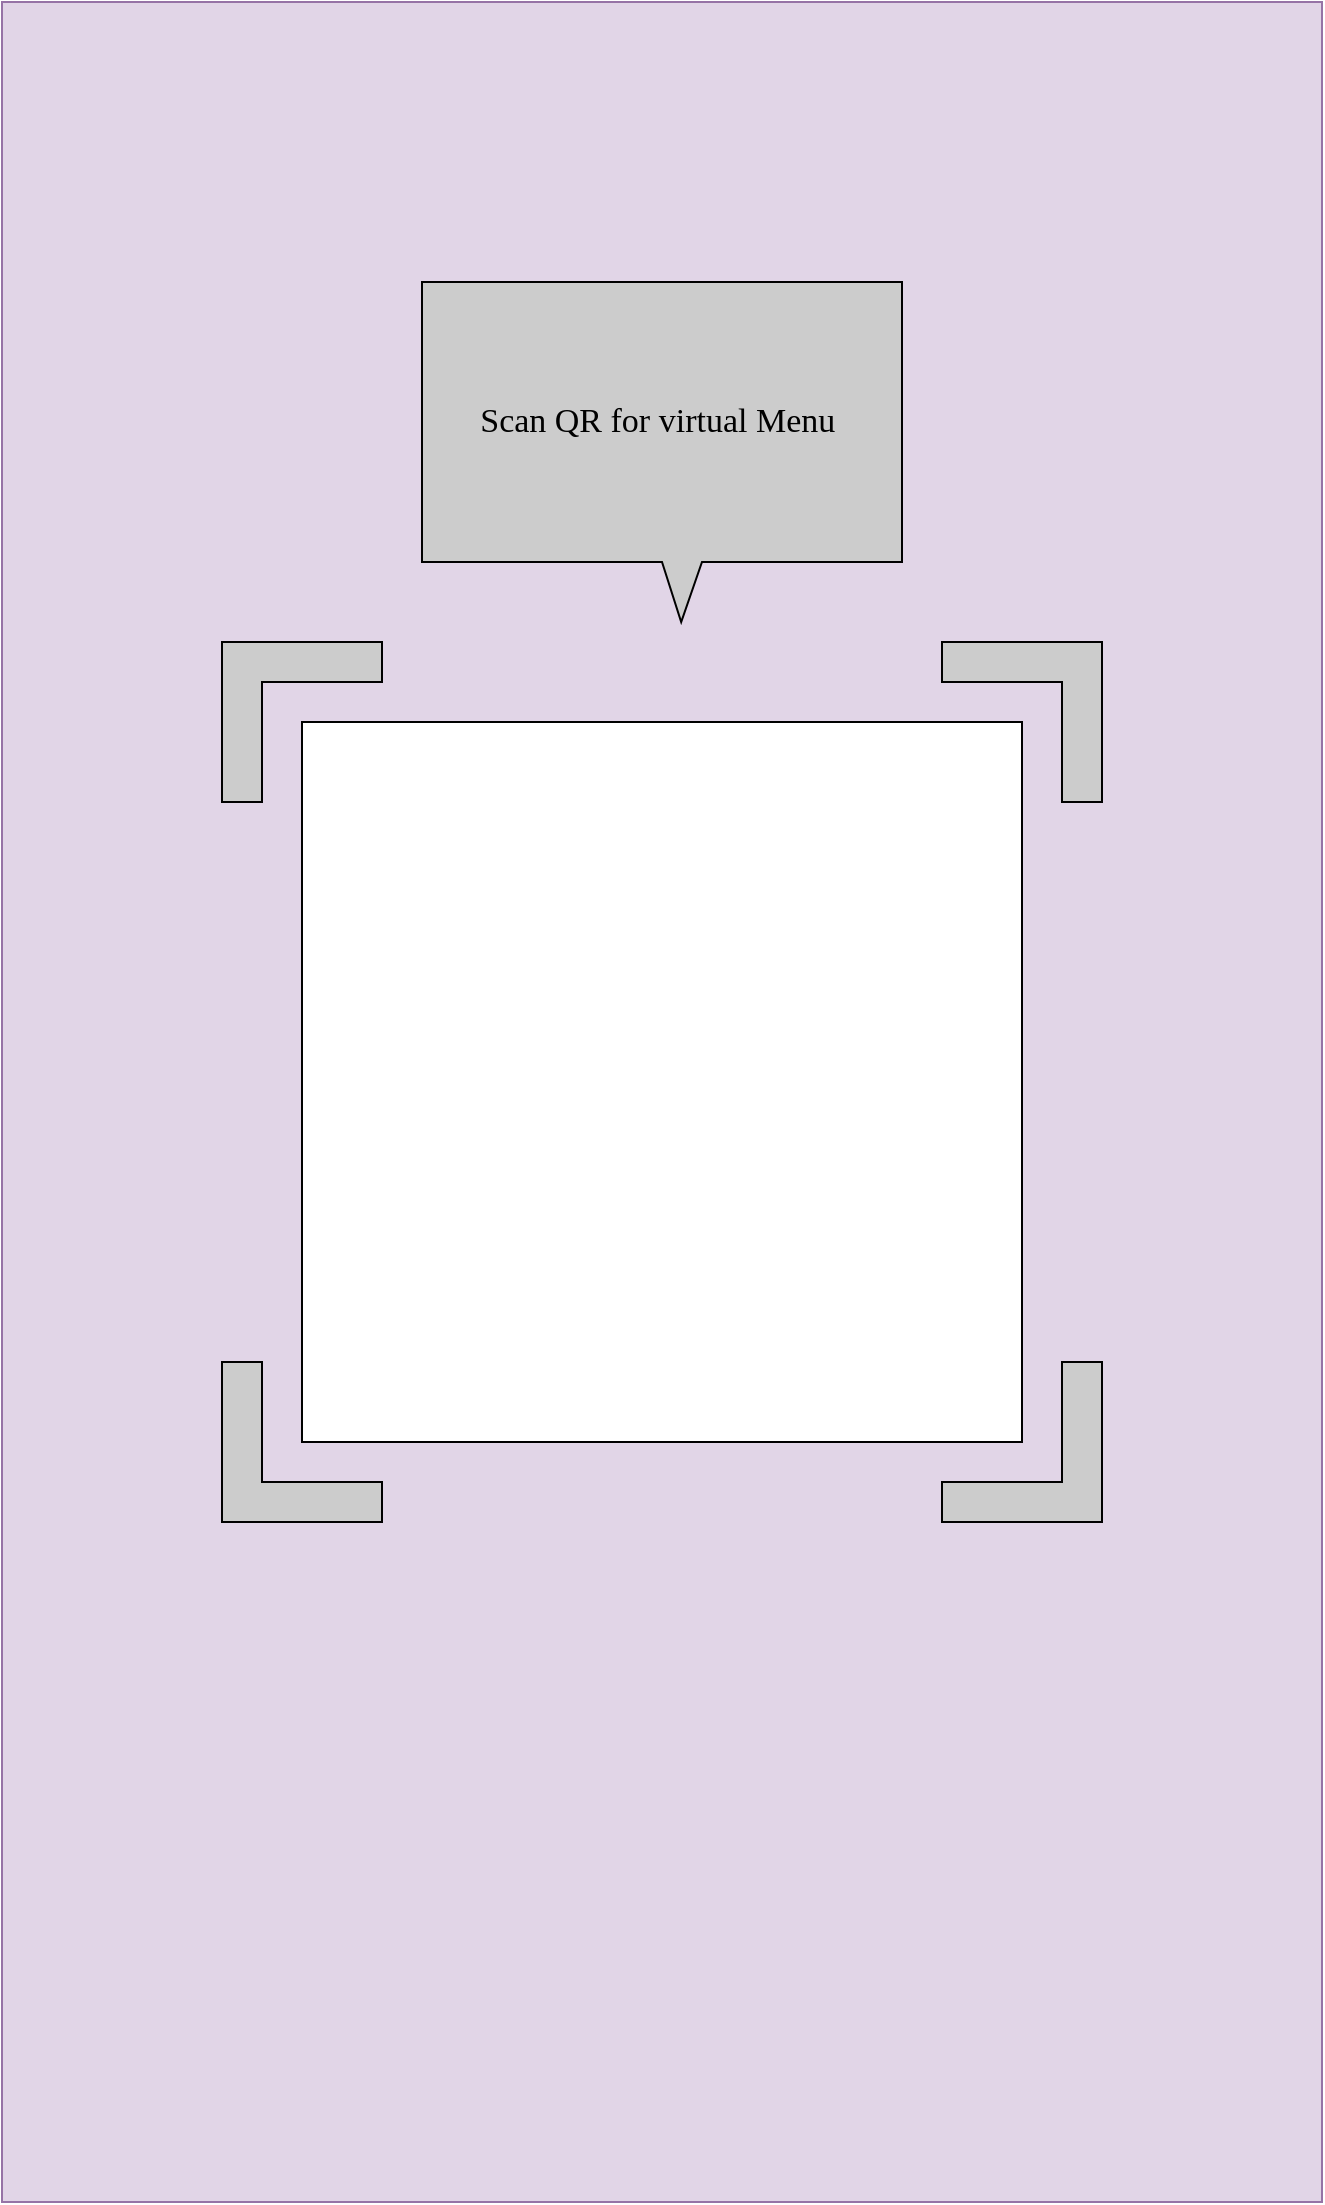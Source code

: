 <mxfile version="14.4.3" type="device" pages="6"><diagram id="wSq1UComMRw6BX7LaHpU" name="QrMenuScan"><mxGraphModel dx="2480" dy="1457" grid="1" gridSize="10" guides="1" tooltips="1" connect="1" arrows="1" fold="1" page="1" pageScale="1" pageWidth="827" pageHeight="1169" math="0" shadow="0"><root><mxCell id="0"/><mxCell id="1" parent="0"/><mxCell id="QHSVK_1_687_yTklOBQm-2" value="" style="rounded=0;whiteSpace=wrap;html=1;fillColor=#e1d5e7;strokeColor=#9673a6;" parent="1" vertex="1"><mxGeometry x="100" y="60" width="660" height="1100" as="geometry"/></mxCell><mxCell id="QHSVK_1_687_yTklOBQm-3" value="" style="whiteSpace=wrap;html=1;aspect=fixed;" parent="1" vertex="1"><mxGeometry x="250" y="420" width="360" height="360" as="geometry"/></mxCell><mxCell id="QHSVK_1_687_yTklOBQm-10" value="&lt;font style=&quot;font-size: 17px&quot;&gt;Scan QR for virtual Menu&amp;nbsp;&lt;/font&gt;" style="shape=callout;whiteSpace=wrap;html=1;perimeter=calloutPerimeter;fillColor=#CCCCCC;fontFamily=Comic Sans MS;position2=0.54;" parent="1" vertex="1"><mxGeometry x="310" y="200" width="240" height="170" as="geometry"/></mxCell><mxCell id="QHSVK_1_687_yTklOBQm-16" value="" style="shape=corner;whiteSpace=wrap;html=1;fillColor=#CCCCCC;fontFamily=Comic Sans MS;" parent="1" vertex="1"><mxGeometry x="210" y="380" width="80" height="80" as="geometry"/></mxCell><mxCell id="QHSVK_1_687_yTklOBQm-17" value="" style="shape=corner;whiteSpace=wrap;html=1;fillColor=#CCCCCC;fontFamily=Comic Sans MS;rotation=-90;" parent="1" vertex="1"><mxGeometry x="210" y="740" width="80" height="80" as="geometry"/></mxCell><mxCell id="QHSVK_1_687_yTklOBQm-18" value="" style="shape=corner;whiteSpace=wrap;html=1;fillColor=#CCCCCC;fontFamily=Comic Sans MS;rotation=-180;dx=20;dy=20;" parent="1" vertex="1"><mxGeometry x="570" y="740" width="80" height="80" as="geometry"/></mxCell><mxCell id="QHSVK_1_687_yTklOBQm-19" value="" style="shape=corner;whiteSpace=wrap;html=1;fillColor=#CCCCCC;fontFamily=Comic Sans MS;rotation=90;" parent="1" vertex="1"><mxGeometry x="570" y="380" width="80" height="80" as="geometry"/></mxCell></root></mxGraphModel></diagram><diagram id="ooCztYohR9vJzhYYMM5f" name="GreetingLobby"><mxGraphModel dx="1447" dy="850" grid="1" gridSize="10" guides="1" tooltips="1" connect="1" arrows="1" fold="1" page="1" pageScale="1" pageWidth="850" pageHeight="1100" math="0" shadow="0"><root><mxCell id="7KiRJgZJ63gIIKs7mcg7-0"/><mxCell id="7KiRJgZJ63gIIKs7mcg7-1" parent="7KiRJgZJ63gIIKs7mcg7-0"/><mxCell id="7KiRJgZJ63gIIKs7mcg7-2" value="&lt;h3&gt;&lt;br&gt;&lt;/h3&gt;" style="rounded=0;whiteSpace=wrap;html=1;fillColor=#e1d5e7;strokeColor=#9673a6;" vertex="1" parent="7KiRJgZJ63gIIKs7mcg7-1"><mxGeometry x="95" y="190" width="660" height="1100" as="geometry"/></mxCell><mxCell id="7KiRJgZJ63gIIKs7mcg7-3" value="Greetings," style="text;html=1;strokeColor=none;fillColor=none;align=center;verticalAlign=middle;whiteSpace=wrap;rounded=0;fontSize=60;" vertex="1" parent="7KiRJgZJ63gIIKs7mcg7-1"><mxGeometry x="95" y="280" width="340" height="110" as="geometry"/></mxCell><mxCell id="7KiRJgZJ63gIIKs7mcg7-4" value="" style="shape=step;perimeter=stepPerimeter;whiteSpace=wrap;html=1;fixedSize=1;fontSize=60;size=20;" vertex="1" parent="7KiRJgZJ63gIIKs7mcg7-1"><mxGeometry x="660" y="1170" width="40" height="80" as="geometry"/></mxCell><mxCell id="7KiRJgZJ63gIIKs7mcg7-5" value="" style="shape=step;perimeter=stepPerimeter;whiteSpace=wrap;html=1;fixedSize=1;fontSize=60;size=20;" vertex="1" parent="7KiRJgZJ63gIIKs7mcg7-1"><mxGeometry x="620" y="1170" width="40" height="80" as="geometry"/></mxCell><mxCell id="7KiRJgZJ63gIIKs7mcg7-6" value="" style="shape=step;perimeter=stepPerimeter;whiteSpace=wrap;html=1;fixedSize=1;fontSize=60;size=20;" vertex="1" parent="7KiRJgZJ63gIIKs7mcg7-1"><mxGeometry x="580" y="1170" width="40" height="80" as="geometry"/></mxCell><mxCell id="7KiRJgZJ63gIIKs7mcg7-7" value="&lt;font face=&quot;Garamond&quot; style=&quot;font-size: 56px&quot;&gt;Swipe to start order&lt;/font&gt;" style="text;html=1;align=center;verticalAlign=middle;whiteSpace=wrap;rounded=0;fontSize=40;shadow=0;" vertex="1" parent="7KiRJgZJ63gIIKs7mcg7-1"><mxGeometry x="110" y="1160" width="470" height="95" as="geometry"/></mxCell><mxCell id="7KiRJgZJ63gIIKs7mcg7-8" value="what can I get you ?" style="text;html=1;strokeColor=none;fillColor=none;align=center;verticalAlign=middle;whiteSpace=wrap;rounded=0;shadow=0;fontSize=40;" vertex="1" parent="7KiRJgZJ63gIIKs7mcg7-1"><mxGeometry x="120" y="360" width="380" height="110" as="geometry"/></mxCell><mxCell id="7KiRJgZJ63gIIKs7mcg7-9" value="" style="ellipse;whiteSpace=wrap;html=1;aspect=fixed;rounded=0;shadow=0;strokeColor=#000000;fillColor=none;fontSize=40;" vertex="1" parent="7KiRJgZJ63gIIKs7mcg7-1"><mxGeometry x="140" y="690" width="50" height="50" as="geometry"/></mxCell><mxCell id="7KiRJgZJ63gIIKs7mcg7-10" value="&lt;font face=&quot;Garamond&quot;&gt;i&lt;/font&gt;" style="text;html=1;strokeColor=none;fillColor=none;align=center;verticalAlign=middle;whiteSpace=wrap;rounded=0;shadow=0;fontSize=40;" vertex="1" parent="7KiRJgZJ63gIIKs7mcg7-1"><mxGeometry x="140" y="690" width="45" height="50" as="geometry"/></mxCell><mxCell id="7KiRJgZJ63gIIKs7mcg7-11" value="&lt;font style=&quot;font-size: 12px&quot;&gt;nfo&lt;/font&gt;" style="text;html=1;strokeColor=none;fillColor=none;align=center;verticalAlign=middle;whiteSpace=wrap;rounded=0;shadow=0;fontSize=40;" vertex="1" parent="7KiRJgZJ63gIIKs7mcg7-1"><mxGeometry x="150" y="700" width="50" height="30" as="geometry"/></mxCell><mxCell id="7KiRJgZJ63gIIKs7mcg7-13" value="&lt;h4&gt;&lt;font style=&quot;font-size: 20px&quot;&gt;Table no. 5&lt;/font&gt;&lt;/h4&gt;" style="text;html=1;strokeColor=none;fillColor=none;align=center;verticalAlign=middle;whiteSpace=wrap;rounded=0;shadow=0;fontSize=40;" vertex="1" parent="7KiRJgZJ63gIIKs7mcg7-1"><mxGeometry x="40" y="790" width="250" height="20" as="geometry"/></mxCell><mxCell id="7KiRJgZJ63gIIKs7mcg7-15" value="&lt;h4&gt;&lt;font style=&quot;font-size: 20px&quot;&gt;Restaurant X&lt;/font&gt;&lt;/h4&gt;&lt;div&gt;&lt;font style=&quot;font-size: 20px&quot;&gt;&lt;br&gt;&lt;/font&gt;&lt;/div&gt;" style="text;html=1;strokeColor=none;fillColor=none;align=center;verticalAlign=middle;whiteSpace=wrap;rounded=0;shadow=0;fontSize=40;" vertex="1" parent="7KiRJgZJ63gIIKs7mcg7-1"><mxGeometry x="50" y="780" width="250" height="20" as="geometry"/></mxCell><mxCell id="K40ZlNiLhjbLUlIorWVo-0" value="&lt;font style=&quot;font-size: 25px&quot; face=&quot;Courier New&quot;&gt;Thank you for using QrOrder&lt;/font&gt;" style="shape=callout;whiteSpace=wrap;html=1;perimeter=calloutPerimeter;rounded=0;shadow=0;strokeColor=#000000;fillColor=none;fontSize=40;" vertex="1" parent="7KiRJgZJ63gIIKs7mcg7-1"><mxGeometry x="510" y="690" width="210" height="150" as="geometry"/></mxCell><mxCell id="kz39tn9pcluJvfebdu1k-0" value="" style="shape=actor;whiteSpace=wrap;html=1;rounded=0;shadow=0;strokeColor=#6c8ebf;fillColor=#dae8fc;fontFamily=Garamond;fontSize=40;" vertex="1" parent="7KiRJgZJ63gIIKs7mcg7-1"><mxGeometry x="410" y="960" width="40" height="60" as="geometry"/></mxCell><mxCell id="kz39tn9pcluJvfebdu1k-1" value="" style="shape=actor;whiteSpace=wrap;html=1;rounded=0;shadow=0;strokeColor=#36393d;fillColor=#eeeeee;fontFamily=Garamond;fontSize=40;" vertex="1" parent="7KiRJgZJ63gIIKs7mcg7-1"><mxGeometry x="155" y="960" width="40" height="60" as="geometry"/></mxCell><mxCell id="kz39tn9pcluJvfebdu1k-3" value="" style="shape=actor;whiteSpace=wrap;html=1;rounded=0;shadow=0;strokeColor=#36393d;fillColor=#cdeb8b;fontFamily=Garamond;fontSize=40;" vertex="1" parent="7KiRJgZJ63gIIKs7mcg7-1"><mxGeometry x="220" y="960" width="40" height="60" as="geometry"/></mxCell><mxCell id="kz39tn9pcluJvfebdu1k-4" value="" style="shape=actor;whiteSpace=wrap;html=1;rounded=0;shadow=0;strokeColor=#36393d;fillColor=#ffcccc;fontFamily=Garamond;fontSize=40;" vertex="1" parent="7KiRJgZJ63gIIKs7mcg7-1"><mxGeometry x="290" y="960" width="40" height="60" as="geometry"/></mxCell><mxCell id="kz39tn9pcluJvfebdu1k-5" value="" style="shape=actor;whiteSpace=wrap;html=1;rounded=0;shadow=0;strokeColor=#b85450;fillColor=#f8cecc;fontFamily=Garamond;fontSize=40;" vertex="1" parent="7KiRJgZJ63gIIKs7mcg7-1"><mxGeometry x="350" y="960" width="40" height="60" as="geometry"/></mxCell><mxCell id="kz39tn9pcluJvfebdu1k-6" value="&lt;font style=&quot;font-size: 20px&quot;&gt;Dan&lt;/font&gt;" style="text;html=1;strokeColor=none;fillColor=none;align=center;verticalAlign=middle;whiteSpace=wrap;rounded=0;shadow=0;fontFamily=Garamond;fontSize=40;" vertex="1" parent="7KiRJgZJ63gIIKs7mcg7-1"><mxGeometry x="150" y="1020" width="50" height="30" as="geometry"/></mxCell><mxCell id="kz39tn9pcluJvfebdu1k-11" value="&lt;span style=&quot;font-size: 20px&quot;&gt;Mishu&lt;/span&gt;" style="text;html=1;strokeColor=none;fillColor=none;align=center;verticalAlign=middle;whiteSpace=wrap;rounded=0;shadow=0;fontFamily=Garamond;fontSize=40;" vertex="1" parent="7KiRJgZJ63gIIKs7mcg7-1"><mxGeometry x="215" y="1020" width="50" height="30" as="geometry"/></mxCell><mxCell id="kz39tn9pcluJvfebdu1k-12" value="&lt;font style=&quot;font-size: 20px&quot;&gt;Bibi&lt;/font&gt;" style="text;html=1;strokeColor=none;fillColor=none;align=center;verticalAlign=middle;whiteSpace=wrap;rounded=0;shadow=0;fontFamily=Garamond;fontSize=40;" vertex="1" parent="7KiRJgZJ63gIIKs7mcg7-1"><mxGeometry x="285" y="1020" width="50" height="30" as="geometry"/></mxCell><mxCell id="kz39tn9pcluJvfebdu1k-13" value="&lt;font style=&quot;font-size: 20px&quot;&gt;Petre&lt;/font&gt;" style="text;html=1;strokeColor=none;fillColor=none;align=center;verticalAlign=middle;whiteSpace=wrap;rounded=0;shadow=0;fontFamily=Garamond;fontSize=40;" vertex="1" parent="7KiRJgZJ63gIIKs7mcg7-1"><mxGeometry x="345" y="1020" width="50" height="30" as="geometry"/></mxCell><mxCell id="kz39tn9pcluJvfebdu1k-14" value="&lt;font style=&quot;font-size: 20px&quot;&gt;Paros&lt;/font&gt;" style="text;html=1;strokeColor=none;fillColor=none;align=center;verticalAlign=middle;whiteSpace=wrap;rounded=0;shadow=0;fontFamily=Garamond;fontSize=40;" vertex="1" parent="7KiRJgZJ63gIIKs7mcg7-1"><mxGeometry x="405" y="1020" width="50" height="30" as="geometry"/></mxCell></root></mxGraphModel></diagram><diagram id="bFqPaCl269PGeMLeUkkQ" name="MenuOrder"><mxGraphModel dx="2170" dy="1275" grid="1" gridSize="10" guides="1" tooltips="1" connect="1" arrows="1" fold="1" page="1" pageScale="1" pageWidth="850" pageHeight="1100" math="0" shadow="0"><root><mxCell id="aw4MuT7wOqZmNWVlwGeC-0"/><mxCell id="aw4MuT7wOqZmNWVlwGeC-1" parent="aw4MuT7wOqZmNWVlwGeC-0"/><mxCell id="PxAaDA9XvfJpOwQB5528-0" value="" style="rounded=0;whiteSpace=wrap;html=1;fillColor=#e1d5e7;strokeColor=#9673a6;" vertex="1" parent="aw4MuT7wOqZmNWVlwGeC-1"><mxGeometry x="95" y="180" width="660" height="1100" as="geometry"/></mxCell><mxCell id="PxAaDA9XvfJpOwQB5528-1" value="" style="shape=step;perimeter=stepPerimeter;whiteSpace=wrap;html=1;fixedSize=1;fontSize=60;size=20;rotation=-180;" vertex="1" parent="aw4MuT7wOqZmNWVlwGeC-1"><mxGeometry x="190" y="1160" width="40" height="80" as="geometry"/></mxCell><mxCell id="PxAaDA9XvfJpOwQB5528-2" value="" style="shape=step;perimeter=stepPerimeter;whiteSpace=wrap;html=1;fixedSize=1;fontSize=60;size=20;rotation=-180;" vertex="1" parent="aw4MuT7wOqZmNWVlwGeC-1"><mxGeometry x="150" y="1160" width="40" height="80" as="geometry"/></mxCell><mxCell id="PxAaDA9XvfJpOwQB5528-3" value="" style="shape=step;perimeter=stepPerimeter;whiteSpace=wrap;html=1;fixedSize=1;fontSize=60;size=20;rotation=-180;" vertex="1" parent="aw4MuT7wOqZmNWVlwGeC-1"><mxGeometry x="110" y="1160" width="40" height="80" as="geometry"/></mxCell><mxCell id="t4qjNQja1_B5dedduO_V-0" value="" style="shape=step;perimeter=stepPerimeter;whiteSpace=wrap;html=1;fixedSize=1;fontSize=60;size=20;" vertex="1" parent="aw4MuT7wOqZmNWVlwGeC-1"><mxGeometry x="690" y="1160" width="40" height="80" as="geometry"/></mxCell><mxCell id="t4qjNQja1_B5dedduO_V-1" value="" style="shape=step;perimeter=stepPerimeter;whiteSpace=wrap;html=1;fixedSize=1;fontSize=60;size=20;" vertex="1" parent="aw4MuT7wOqZmNWVlwGeC-1"><mxGeometry x="650" y="1160" width="40" height="80" as="geometry"/></mxCell><mxCell id="t4qjNQja1_B5dedduO_V-2" value="" style="shape=step;perimeter=stepPerimeter;whiteSpace=wrap;html=1;fixedSize=1;fontSize=60;size=20;" vertex="1" parent="aw4MuT7wOqZmNWVlwGeC-1"><mxGeometry x="610" y="1160" width="40" height="80" as="geometry"/></mxCell><mxCell id="g9KJBS88m6MI2Gd-eZTG-0" value="Back" style="text;html=1;strokeColor=none;fillColor=none;align=center;verticalAlign=middle;whiteSpace=wrap;rounded=0;shadow=0;fontSize=40;fontFamily=Garamond;" vertex="1" parent="aw4MuT7wOqZmNWVlwGeC-1"><mxGeometry x="200" y="1160" width="150" height="80" as="geometry"/></mxCell><mxCell id="g9KJBS88m6MI2Gd-eZTG-1" value="Check" style="text;html=1;strokeColor=none;fillColor=none;align=center;verticalAlign=middle;whiteSpace=wrap;rounded=0;shadow=0;fontSize=40;fontFamily=Garamond;" vertex="1" parent="aw4MuT7wOqZmNWVlwGeC-1"><mxGeometry x="490" y="1160" width="150" height="80" as="geometry"/></mxCell><mxCell id="g9KJBS88m6MI2Gd-eZTG-2" value="" style="endArrow=none;html=1;fontFamily=Garamond;fontSize=40;exitX=-0.001;exitY=0.176;exitDx=0;exitDy=0;exitPerimeter=0;entryX=1.005;entryY=0.179;entryDx=0;entryDy=0;entryPerimeter=0;" edge="1" parent="aw4MuT7wOqZmNWVlwGeC-1" source="PxAaDA9XvfJpOwQB5528-0" target="PxAaDA9XvfJpOwQB5528-0"><mxGeometry width="50" height="50" relative="1" as="geometry"><mxPoint x="320" y="580" as="sourcePoint"/><mxPoint x="370" y="530" as="targetPoint"/></mxGeometry></mxCell><mxCell id="g9KJBS88m6MI2Gd-eZTG-3" value="" style="rounded=1;whiteSpace=wrap;html=1;shadow=0;fontFamily=Garamond;fontSize=40;fontStyle=1" vertex="1" parent="aw4MuT7wOqZmNWVlwGeC-1"><mxGeometry x="120" y="200" width="120" height="160" as="geometry"/></mxCell><mxCell id="g9KJBS88m6MI2Gd-eZTG-4" value="" style="rounded=1;whiteSpace=wrap;html=1;shadow=0;strokeColor=#000000;fillColor=none;fontFamily=Garamond;fontSize=40;" vertex="1" parent="aw4MuT7wOqZmNWVlwGeC-1"><mxGeometry x="270" y="200" width="120" height="160" as="geometry"/></mxCell><mxCell id="g9KJBS88m6MI2Gd-eZTG-5" value="" style="rounded=1;whiteSpace=wrap;html=1;shadow=0;strokeColor=#000000;fillColor=none;fontFamily=Garamond;fontSize=40;" vertex="1" parent="aw4MuT7wOqZmNWVlwGeC-1"><mxGeometry x="425" y="200" width="120" height="160" as="geometry"/></mxCell><mxCell id="g9KJBS88m6MI2Gd-eZTG-6" value="" style="rounded=1;whiteSpace=wrap;html=1;shadow=0;strokeColor=#000000;fillColor=none;fontFamily=Garamond;fontSize=40;" vertex="1" parent="aw4MuT7wOqZmNWVlwGeC-1"><mxGeometry x="580" y="200" width="120" height="160" as="geometry"/></mxCell><mxCell id="g9KJBS88m6MI2Gd-eZTG-7" value="Burger" style="text;html=1;strokeColor=none;fillColor=none;align=center;verticalAlign=middle;whiteSpace=wrap;rounded=0;shadow=0;fontFamily=Garamond;fontSize=40;" vertex="1" parent="aw4MuT7wOqZmNWVlwGeC-1"><mxGeometry x="285" y="310" width="90" height="40" as="geometry"/></mxCell><mxCell id="g9KJBS88m6MI2Gd-eZTG-8" value="Pizza" style="text;html=1;strokeColor=none;fillColor=none;align=center;verticalAlign=middle;whiteSpace=wrap;rounded=0;shadow=0;fontFamily=Garamond;fontSize=40;" vertex="1" parent="aw4MuT7wOqZmNWVlwGeC-1"><mxGeometry x="125" y="310" width="110" height="40" as="geometry"/></mxCell><mxCell id="g9KJBS88m6MI2Gd-eZTG-11" value="Salads" style="text;html=1;strokeColor=none;fillColor=none;align=center;verticalAlign=middle;whiteSpace=wrap;rounded=0;shadow=0;fontFamily=Garamond;fontSize=40;" vertex="1" parent="aw4MuT7wOqZmNWVlwGeC-1"><mxGeometry x="440" y="310" width="90" height="40" as="geometry"/></mxCell><mxCell id="g9KJBS88m6MI2Gd-eZTG-12" value="Desert" style="text;html=1;strokeColor=none;fillColor=none;align=center;verticalAlign=middle;whiteSpace=wrap;rounded=0;shadow=0;fontFamily=Garamond;fontSize=40;" vertex="1" parent="aw4MuT7wOqZmNWVlwGeC-1"><mxGeometry x="595" y="310" width="90" height="40" as="geometry"/></mxCell><mxCell id="g9KJBS88m6MI2Gd-eZTG-13" value="Pizza" style="text;html=1;strokeColor=none;fillColor=none;align=center;verticalAlign=middle;whiteSpace=wrap;rounded=0;shadow=0;fontFamily=Garamond;fontSize=40;" vertex="1" parent="aw4MuT7wOqZmNWVlwGeC-1"><mxGeometry x="95" y="380" width="130" height="60" as="geometry"/></mxCell><mxCell id="g9KJBS88m6MI2Gd-eZTG-14" value="Margherita" style="text;html=1;strokeColor=none;fillColor=none;align=center;verticalAlign=middle;whiteSpace=wrap;rounded=0;shadow=0;fontFamily=Garamond;fontSize=40;" vertex="1" parent="aw4MuT7wOqZmNWVlwGeC-1"><mxGeometry x="130" y="450" width="180" height="70" as="geometry"/></mxCell><mxCell id="g9KJBS88m6MI2Gd-eZTG-17" value="Prosciutto" style="text;html=1;strokeColor=none;fillColor=none;align=center;verticalAlign=middle;whiteSpace=wrap;rounded=0;shadow=0;fontFamily=Garamond;fontSize=40;" vertex="1" parent="aw4MuT7wOqZmNWVlwGeC-1"><mxGeometry x="120" y="620" width="180" height="70" as="geometry"/></mxCell><mxCell id="g9KJBS88m6MI2Gd-eZTG-18" value="Capriciossa" style="text;html=1;strokeColor=none;fillColor=none;align=center;verticalAlign=middle;whiteSpace=wrap;rounded=0;shadow=0;fontFamily=Garamond;fontSize=40;" vertex="1" parent="aw4MuT7wOqZmNWVlwGeC-1"><mxGeometry x="110" y="760" width="220" height="60" as="geometry"/></mxCell><mxCell id="g9KJBS88m6MI2Gd-eZTG-20" value="Quattro Formaggi" style="text;html=1;strokeColor=none;fillColor=none;align=center;verticalAlign=middle;whiteSpace=wrap;rounded=0;shadow=0;fontFamily=Garamond;fontSize=40;" vertex="1" parent="aw4MuT7wOqZmNWVlwGeC-1"><mxGeometry x="95" y="930" width="340" height="60" as="geometry"/></mxCell><mxCell id="g9KJBS88m6MI2Gd-eZTG-21" value="&lt;ul&gt;&lt;li&gt;&lt;span style=&quot;font-size: 30px&quot;&gt;cheese, tomatoes,&lt;/span&gt;&lt;/li&gt;&lt;/ul&gt;" style="text;html=1;strokeColor=none;fillColor=none;align=left;verticalAlign=middle;whiteSpace=wrap;rounded=0;shadow=0;fontFamily=Garamond;fontSize=40;" vertex="1" parent="aw4MuT7wOqZmNWVlwGeC-1"><mxGeometry x="120" y="510" width="510" height="40" as="geometry"/></mxCell><mxCell id="g9KJBS88m6MI2Gd-eZTG-22" value="&lt;ul&gt;&lt;li&gt;&lt;span style=&quot;font-size: 30px&quot;&gt;cheese, tomatoes, bacon,&amp;nbsp;&lt;/span&gt;&lt;/li&gt;&lt;/ul&gt;" style="text;html=1;strokeColor=none;fillColor=none;align=left;verticalAlign=middle;whiteSpace=wrap;rounded=0;shadow=0;fontFamily=Garamond;fontSize=40;" vertex="1" parent="aw4MuT7wOqZmNWVlwGeC-1"><mxGeometry x="125" y="680" width="510" height="40" as="geometry"/></mxCell><mxCell id="g9KJBS88m6MI2Gd-eZTG-23" value="&lt;ul&gt;&lt;li&gt;&lt;span style=&quot;font-size: 30px&quot;&gt;cheese, tomatoes, bacon, mushrooms&lt;/span&gt;&lt;/li&gt;&lt;/ul&gt;" style="text;html=1;strokeColor=none;fillColor=none;align=left;verticalAlign=middle;whiteSpace=wrap;rounded=0;shadow=0;fontFamily=Garamond;fontSize=40;" vertex="1" parent="aw4MuT7wOqZmNWVlwGeC-1"><mxGeometry x="120" y="820" width="510" height="40" as="geometry"/></mxCell><mxCell id="g9KJBS88m6MI2Gd-eZTG-25" value="&lt;ul&gt;&lt;li&gt;&lt;span style=&quot;font-size: 30px&quot;&gt;cheese, tomatoes, bacon, mushrooms&lt;/span&gt;&lt;/li&gt;&lt;/ul&gt;" style="text;html=1;strokeColor=none;fillColor=none;align=left;verticalAlign=middle;whiteSpace=wrap;rounded=0;shadow=0;fontFamily=Garamond;fontSize=40;" vertex="1" parent="aw4MuT7wOqZmNWVlwGeC-1"><mxGeometry x="110" y="1000" width="510" height="40" as="geometry"/></mxCell><mxCell id="g9KJBS88m6MI2Gd-eZTG-26" value="" style="rounded=1;whiteSpace=wrap;html=1;shadow=0;strokeColor=#000000;fillColor=none;fontFamily=Garamond;fontSize=40;" vertex="1" parent="aw4MuT7wOqZmNWVlwGeC-1"><mxGeometry x="110" y="440" width="600" height="140" as="geometry"/></mxCell><mxCell id="g9KJBS88m6MI2Gd-eZTG-27" value="" style="rounded=1;whiteSpace=wrap;html=1;shadow=0;strokeColor=#000000;fillColor=none;fontFamily=Garamond;fontSize=40;" vertex="1" parent="aw4MuT7wOqZmNWVlwGeC-1"><mxGeometry x="110" y="590" width="600" height="140" as="geometry"/></mxCell><mxCell id="g9KJBS88m6MI2Gd-eZTG-28" value="" style="rounded=1;whiteSpace=wrap;html=1;shadow=0;strokeColor=#000000;fillColor=none;fontFamily=Garamond;fontSize=40;" vertex="1" parent="aw4MuT7wOqZmNWVlwGeC-1"><mxGeometry x="110" y="920" width="600" height="140" as="geometry"/></mxCell><mxCell id="g9KJBS88m6MI2Gd-eZTG-30" value="" style="rounded=1;whiteSpace=wrap;html=1;shadow=0;strokeColor=#000000;fillColor=none;fontFamily=Garamond;fontSize=40;" vertex="1" parent="aw4MuT7wOqZmNWVlwGeC-1"><mxGeometry x="110" y="750" width="600" height="140" as="geometry"/></mxCell></root></mxGraphModel></diagram><diagram id="vmL994g3A5N6iC4Nx9PP" name="OrderSummary"><mxGraphModel dx="2480" dy="1457" grid="1" gridSize="10" guides="1" tooltips="1" connect="1" arrows="1" fold="1" page="1" pageScale="1" pageWidth="850" pageHeight="1100" math="0" shadow="0"><root><mxCell id="ee5Bv-wnjqbXuXDGMv1y-0"/><mxCell id="ee5Bv-wnjqbXuXDGMv1y-1" parent="ee5Bv-wnjqbXuXDGMv1y-0"/><mxCell id="5HTupaw24UW70OtlUUD2-0" value="" style="rounded=0;whiteSpace=wrap;html=1;fillColor=#e1d5e7;strokeColor=#9673a6;" vertex="1" parent="ee5Bv-wnjqbXuXDGMv1y-1"><mxGeometry x="95" y="180" width="660" height="1100" as="geometry"/></mxCell><mxCell id="ZT3FTRURmOtP-uT3qwO9-0" value="" style="shape=step;perimeter=stepPerimeter;whiteSpace=wrap;html=1;fixedSize=1;fontSize=60;size=20;rotation=-180;" vertex="1" parent="ee5Bv-wnjqbXuXDGMv1y-1"><mxGeometry x="150" y="1160" width="40" height="80" as="geometry"/></mxCell><mxCell id="ZT3FTRURmOtP-uT3qwO9-1" value="" style="shape=step;perimeter=stepPerimeter;whiteSpace=wrap;html=1;fixedSize=1;fontSize=60;size=20;rotation=-180;" vertex="1" parent="ee5Bv-wnjqbXuXDGMv1y-1"><mxGeometry x="110" y="1160" width="40" height="80" as="geometry"/></mxCell><mxCell id="ZT3FTRURmOtP-uT3qwO9-2" value="Menu" style="text;html=1;strokeColor=none;fillColor=none;align=center;verticalAlign=middle;whiteSpace=wrap;rounded=0;shadow=0;fontSize=40;fontFamily=Garamond;" vertex="1" parent="ee5Bv-wnjqbXuXDGMv1y-1"><mxGeometry x="210" y="1160" width="130" height="80" as="geometry"/></mxCell><mxCell id="5BSmQcUaZQo_yM3wATRF-0" value="" style="shape=step;perimeter=stepPerimeter;whiteSpace=wrap;html=1;fixedSize=1;fontSize=60;size=20;rotation=-180;" vertex="1" parent="ee5Bv-wnjqbXuXDGMv1y-1"><mxGeometry x="190" y="1160" width="40" height="80" as="geometry"/></mxCell><mxCell id="MpD9gYbifzwD0WI7sGL1-0" value="" style="shape=note;whiteSpace=wrap;html=1;backgroundOutline=1;darkOpacity=0.05;rounded=0;shadow=0;fontFamily=Garamond;fontSize=40;" vertex="1" parent="ee5Bv-wnjqbXuXDGMv1y-1"><mxGeometry x="650" y="1150" width="80" height="90" as="geometry"/></mxCell><mxCell id="MpD9gYbifzwD0WI7sGL1-1" value="Place Order" style="text;html=1;strokeColor=none;fillColor=none;align=center;verticalAlign=middle;whiteSpace=wrap;rounded=0;shadow=0;fontSize=40;fontFamily=Garamond;" vertex="1" parent="ee5Bv-wnjqbXuXDGMv1y-1"><mxGeometry x="510" y="1160" width="130" height="80" as="geometry"/></mxCell><mxCell id="MpD9gYbifzwD0WI7sGL1-2" value="Summary (Mishu)" style="text;html=1;strokeColor=none;fillColor=none;align=center;verticalAlign=middle;whiteSpace=wrap;rounded=0;shadow=0;fontSize=40;fontFamily=Garamond;" vertex="1" parent="ee5Bv-wnjqbXuXDGMv1y-1"><mxGeometry x="110" y="210" width="340" height="80" as="geometry"/></mxCell><mxCell id="oxZ5EVN84uUw1YoZg7A6-0" value="&lt;ul&gt;&lt;li&gt;Pizza&lt;/li&gt;&lt;li&gt;Burger&lt;/li&gt;&lt;li&gt;Pasta&lt;/li&gt;&lt;li&gt;Cola&lt;/li&gt;&lt;li&gt;Lava Cake&lt;/li&gt;&lt;/ul&gt;" style="text;html=1;strokeColor=none;fillColor=none;align=left;verticalAlign=top;whiteSpace=wrap;rounded=0;shadow=0;fontFamily=Garamond;fontSize=40;" vertex="1" parent="ee5Bv-wnjqbXuXDGMv1y-1"><mxGeometry x="110" y="300" width="240" height="540" as="geometry"/></mxCell><mxCell id="oxZ5EVN84uUw1YoZg7A6-1" value="" style="endArrow=none;html=1;fontFamily=Garamond;fontSize=40;exitX=-0.008;exitY=0.681;exitDx=0;exitDy=0;exitPerimeter=0;" edge="1" parent="ee5Bv-wnjqbXuXDGMv1y-1" source="oxZ5EVN84uUw1YoZg7A6-0"><mxGeometry width="50" height="50" relative="1" as="geometry"><mxPoint x="660" y="720" as="sourcePoint"/><mxPoint x="710" y="670" as="targetPoint"/></mxGeometry></mxCell><mxCell id="oxZ5EVN84uUw1YoZg7A6-2" value="Total" style="text;html=1;strokeColor=none;fillColor=none;align=center;verticalAlign=middle;whiteSpace=wrap;rounded=0;shadow=0;fontFamily=Garamond;fontSize=40;" vertex="1" parent="ee5Bv-wnjqbXuXDGMv1y-1"><mxGeometry x="120" y="680" width="120" height="20" as="geometry"/></mxCell><mxCell id="oxZ5EVN84uUw1YoZg7A6-3" value="$18.60" style="text;html=1;strokeColor=none;fillColor=none;align=center;verticalAlign=middle;whiteSpace=wrap;rounded=0;shadow=0;fontFamily=Garamond;fontSize=40;" vertex="1" parent="ee5Bv-wnjqbXuXDGMv1y-1"><mxGeometry x="120" y="730" width="140" height="80" as="geometry"/></mxCell><mxCell id="786jSKbWSey5nJg0I9X8-0" value="" style="shape=actor;whiteSpace=wrap;html=1;rounded=0;shadow=0;strokeColor=#6c8ebf;fillColor=#dae8fc;fontFamily=Garamond;fontSize=40;" vertex="1" parent="ee5Bv-wnjqbXuXDGMv1y-1"><mxGeometry x="520" y="890" width="40" height="60" as="geometry"/></mxCell><mxCell id="786jSKbWSey5nJg0I9X8-1" value="" style="shape=actor;whiteSpace=wrap;html=1;rounded=0;shadow=0;strokeColor=#36393d;fillColor=#eeeeee;fontFamily=Garamond;fontSize=40;" vertex="1" parent="ee5Bv-wnjqbXuXDGMv1y-1"><mxGeometry x="190" y="890" width="40" height="60" as="geometry"/></mxCell><mxCell id="786jSKbWSey5nJg0I9X8-2" value="" style="shape=actor;whiteSpace=wrap;html=1;rounded=0;shadow=0;strokeColor=#36393d;fillColor=#cdeb8b;fontFamily=Garamond;fontSize=40;" vertex="1" parent="ee5Bv-wnjqbXuXDGMv1y-1"><mxGeometry x="270" y="890" width="40" height="60" as="geometry"/></mxCell><mxCell id="786jSKbWSey5nJg0I9X8-3" value="" style="shape=actor;whiteSpace=wrap;html=1;rounded=0;shadow=0;strokeColor=#36393d;fillColor=#ffcccc;fontFamily=Garamond;fontSize=40;" vertex="1" parent="ee5Bv-wnjqbXuXDGMv1y-1"><mxGeometry x="350" y="890" width="40" height="60" as="geometry"/></mxCell><mxCell id="786jSKbWSey5nJg0I9X8-4" value="" style="shape=actor;whiteSpace=wrap;html=1;rounded=0;shadow=0;strokeColor=#b85450;fillColor=#f8cecc;fontFamily=Garamond;fontSize=40;" vertex="1" parent="ee5Bv-wnjqbXuXDGMv1y-1"><mxGeometry x="430" y="890" width="40" height="60" as="geometry"/></mxCell><mxCell id="786jSKbWSey5nJg0I9X8-5" value="&lt;font style=&quot;font-size: 20px&quot;&gt;Dan&lt;/font&gt;" style="text;html=1;strokeColor=none;fillColor=none;align=center;verticalAlign=middle;whiteSpace=wrap;rounded=0;shadow=0;fontFamily=Garamond;fontSize=40;" vertex="1" parent="ee5Bv-wnjqbXuXDGMv1y-1"><mxGeometry x="185" y="950" width="50" height="30" as="geometry"/></mxCell><mxCell id="786jSKbWSey5nJg0I9X8-6" value="&lt;span style=&quot;font-size: 20px&quot;&gt;Mishu&lt;/span&gt;" style="text;html=1;strokeColor=none;fillColor=none;align=center;verticalAlign=middle;whiteSpace=wrap;rounded=0;shadow=0;fontFamily=Garamond;fontSize=40;" vertex="1" parent="ee5Bv-wnjqbXuXDGMv1y-1"><mxGeometry x="265" y="950" width="50" height="30" as="geometry"/></mxCell><mxCell id="786jSKbWSey5nJg0I9X8-7" value="&lt;font style=&quot;font-size: 20px&quot;&gt;Bibi&lt;/font&gt;" style="text;html=1;strokeColor=none;fillColor=none;align=center;verticalAlign=middle;whiteSpace=wrap;rounded=0;shadow=0;fontFamily=Garamond;fontSize=40;" vertex="1" parent="ee5Bv-wnjqbXuXDGMv1y-1"><mxGeometry x="345" y="950" width="50" height="30" as="geometry"/></mxCell><mxCell id="786jSKbWSey5nJg0I9X8-8" value="&lt;font style=&quot;font-size: 20px&quot;&gt;Petre&lt;/font&gt;" style="text;html=1;strokeColor=none;fillColor=none;align=center;verticalAlign=middle;whiteSpace=wrap;rounded=0;shadow=0;fontFamily=Garamond;fontSize=40;" vertex="1" parent="ee5Bv-wnjqbXuXDGMv1y-1"><mxGeometry x="425" y="950" width="50" height="30" as="geometry"/></mxCell><mxCell id="786jSKbWSey5nJg0I9X8-9" value="&lt;font style=&quot;font-size: 20px&quot;&gt;Paros&lt;/font&gt;" style="text;html=1;strokeColor=none;fillColor=none;align=center;verticalAlign=middle;whiteSpace=wrap;rounded=0;shadow=0;fontFamily=Garamond;fontSize=40;" vertex="1" parent="ee5Bv-wnjqbXuXDGMv1y-1"><mxGeometry x="515" y="950" width="50" height="30" as="geometry"/></mxCell><mxCell id="786jSKbWSey5nJg0I9X8-10" value="&lt;font style=&quot;font-size: 15px&quot;&gt;Ordering..&lt;/font&gt;" style="text;html=1;strokeColor=none;fillColor=none;align=center;verticalAlign=middle;whiteSpace=wrap;rounded=0;shadow=0;fontFamily=Garamond;fontSize=40;" vertex="1" parent="ee5Bv-wnjqbXuXDGMv1y-1"><mxGeometry x="185" y="850" width="50" height="30" as="geometry"/></mxCell><mxCell id="786jSKbWSey5nJg0I9X8-11" value="&lt;font style=&quot;font-size: 15px&quot;&gt;Ordering..&lt;/font&gt;" style="text;html=1;strokeColor=none;fillColor=none;align=center;verticalAlign=middle;whiteSpace=wrap;rounded=0;shadow=0;fontFamily=Garamond;fontSize=40;" vertex="1" parent="ee5Bv-wnjqbXuXDGMv1y-1"><mxGeometry x="345" y="850" width="50" height="30" as="geometry"/></mxCell><mxCell id="786jSKbWSey5nJg0I9X8-12" value="&lt;font style=&quot;font-size: 15px&quot;&gt;Finished&lt;/font&gt;" style="text;html=1;strokeColor=none;fillColor=none;align=center;verticalAlign=middle;whiteSpace=wrap;rounded=0;shadow=0;fontFamily=Garamond;fontSize=40;" vertex="1" parent="ee5Bv-wnjqbXuXDGMv1y-1"><mxGeometry x="270" y="850" width="50" height="30" as="geometry"/></mxCell><mxCell id="786jSKbWSey5nJg0I9X8-13" value="&lt;font style=&quot;font-size: 15px&quot;&gt;Ordering..&lt;/font&gt;" style="text;html=1;strokeColor=none;fillColor=none;align=center;verticalAlign=middle;whiteSpace=wrap;rounded=0;shadow=0;fontFamily=Garamond;fontSize=40;" vertex="1" parent="ee5Bv-wnjqbXuXDGMv1y-1"><mxGeometry x="430" y="850" width="50" height="30" as="geometry"/></mxCell><mxCell id="786jSKbWSey5nJg0I9X8-14" value="&lt;font style=&quot;font-size: 15px&quot;&gt;Finished&lt;/font&gt;" style="text;html=1;strokeColor=none;fillColor=none;align=center;verticalAlign=middle;whiteSpace=wrap;rounded=0;shadow=0;fontFamily=Garamond;fontSize=40;" vertex="1" parent="ee5Bv-wnjqbXuXDGMv1y-1"><mxGeometry x="515" y="850" width="50" height="30" as="geometry"/></mxCell></root></mxGraphModel></diagram><diagram id="diHGniG0BxsDWqaUP1bk" name="FoodStatusLobby"><mxGraphModel dx="2480" dy="1457" grid="1" gridSize="10" guides="1" tooltips="1" connect="1" arrows="1" fold="1" page="1" pageScale="1" pageWidth="850" pageHeight="1100" math="0" shadow="0"><root><mxCell id="CDtqW32mMZYWwKHIzWHK-0"/><mxCell id="CDtqW32mMZYWwKHIzWHK-1" parent="CDtqW32mMZYWwKHIzWHK-0"/><mxCell id="OZ8sQTdaGsiZywgBopQi-0" value="" style="rounded=0;whiteSpace=wrap;html=1;fillColor=#e1d5e7;strokeColor=#9673a6;" vertex="1" parent="CDtqW32mMZYWwKHIzWHK-1"><mxGeometry x="95" y="180" width="660" height="1100" as="geometry"/></mxCell><mxCell id="kC8_fOh-J7u234CURPOi-0" value="" style="shape=step;perimeter=stepPerimeter;whiteSpace=wrap;html=1;fixedSize=1;fontSize=60;size=20;rotation=-180;" vertex="1" parent="CDtqW32mMZYWwKHIzWHK-1"><mxGeometry x="150" y="1160" width="40" height="80" as="geometry"/></mxCell><mxCell id="kC8_fOh-J7u234CURPOi-1" value="" style="shape=step;perimeter=stepPerimeter;whiteSpace=wrap;html=1;fixedSize=1;fontSize=60;size=20;rotation=-180;" vertex="1" parent="CDtqW32mMZYWwKHIzWHK-1"><mxGeometry x="110" y="1160" width="40" height="80" as="geometry"/></mxCell><mxCell id="kC8_fOh-J7u234CURPOi-2" value="" style="shape=step;perimeter=stepPerimeter;whiteSpace=wrap;html=1;fixedSize=1;fontSize=60;size=20;rotation=-180;" vertex="1" parent="CDtqW32mMZYWwKHIzWHK-1"><mxGeometry x="190" y="1160" width="40" height="80" as="geometry"/></mxCell><mxCell id="kC8_fOh-J7u234CURPOi-3" value="Add to order" style="text;html=1;strokeColor=none;fillColor=none;align=center;verticalAlign=middle;whiteSpace=wrap;rounded=0;shadow=0;fontFamily=Garamond;fontSize=40;" vertex="1" parent="CDtqW32mMZYWwKHIzWHK-1"><mxGeometry x="210" y="1160" width="170" height="90" as="geometry"/></mxCell><mxCell id="jHcahfoFOK8K9JlZRvqR-0" value="" style="verticalLabelPosition=bottom;verticalAlign=top;html=1;shape=mxgraph.basic.tick;rounded=0;shadow=0;fontFamily=Garamond;fontSize=40;" vertex="1" parent="CDtqW32mMZYWwKHIzWHK-1"><mxGeometry x="640" y="1145" width="85" height="100" as="geometry"/></mxCell><mxCell id="jHcahfoFOK8K9JlZRvqR-1" value="Finish Order" style="text;html=1;strokeColor=none;fillColor=none;align=center;verticalAlign=middle;whiteSpace=wrap;rounded=0;shadow=0;fontFamily=Garamond;fontSize=40;" vertex="1" parent="CDtqW32mMZYWwKHIzWHK-1"><mxGeometry x="520" y="1160" width="100" height="70" as="geometry"/></mxCell><mxCell id="kCShiUdUBe4tOrwMxCgk-1" value="" style="shape=actor;whiteSpace=wrap;html=1;rounded=0;shadow=0;strokeColor=#6c8ebf;fillColor=#dae8fc;fontFamily=Garamond;fontSize=40;" vertex="1" parent="CDtqW32mMZYWwKHIzWHK-1"><mxGeometry x="545" y="450" width="40" height="60" as="geometry"/></mxCell><mxCell id="kCShiUdUBe4tOrwMxCgk-2" value="" style="shape=actor;whiteSpace=wrap;html=1;rounded=0;shadow=0;strokeColor=#36393d;fillColor=#eeeeee;fontFamily=Garamond;fontSize=40;" vertex="1" parent="CDtqW32mMZYWwKHIzWHK-1"><mxGeometry x="235" y="450" width="40" height="60" as="geometry"/></mxCell><mxCell id="kCShiUdUBe4tOrwMxCgk-3" value="" style="shape=actor;whiteSpace=wrap;html=1;rounded=0;shadow=0;strokeColor=#36393d;fillColor=#cdeb8b;fontFamily=Garamond;fontSize=40;" vertex="1" parent="CDtqW32mMZYWwKHIzWHK-1"><mxGeometry x="235" y="600" width="40" height="60" as="geometry"/></mxCell><mxCell id="kCShiUdUBe4tOrwMxCgk-4" value="" style="shape=actor;whiteSpace=wrap;html=1;rounded=0;shadow=0;strokeColor=#36393d;fillColor=#ffcccc;fontFamily=Garamond;fontSize=40;" vertex="1" parent="CDtqW32mMZYWwKHIzWHK-1"><mxGeometry x="395" y="740" width="40" height="60" as="geometry"/></mxCell><mxCell id="kCShiUdUBe4tOrwMxCgk-5" value="" style="shape=actor;whiteSpace=wrap;html=1;rounded=0;shadow=0;strokeColor=#b85450;fillColor=#f8cecc;fontFamily=Garamond;fontSize=40;" vertex="1" parent="CDtqW32mMZYWwKHIzWHK-1"><mxGeometry x="545" y="600" width="40" height="60" as="geometry"/></mxCell><mxCell id="kCShiUdUBe4tOrwMxCgk-6" value="&lt;font style=&quot;font-size: 20px&quot;&gt;Dan&lt;/font&gt;" style="text;html=1;strokeColor=none;fillColor=none;align=center;verticalAlign=middle;whiteSpace=wrap;rounded=0;shadow=0;fontFamily=Garamond;fontSize=40;" vertex="1" parent="CDtqW32mMZYWwKHIzWHK-1"><mxGeometry x="230" y="510" width="50" height="30" as="geometry"/></mxCell><mxCell id="kCShiUdUBe4tOrwMxCgk-7" value="&lt;span style=&quot;font-size: 20px&quot;&gt;Mishu&lt;/span&gt;" style="text;html=1;strokeColor=none;fillColor=none;align=center;verticalAlign=middle;whiteSpace=wrap;rounded=0;shadow=0;fontFamily=Garamond;fontSize=40;" vertex="1" parent="CDtqW32mMZYWwKHIzWHK-1"><mxGeometry x="230" y="660" width="50" height="30" as="geometry"/></mxCell><mxCell id="kCShiUdUBe4tOrwMxCgk-8" value="&lt;font style=&quot;font-size: 20px&quot;&gt;Bibi&lt;/font&gt;" style="text;html=1;strokeColor=none;fillColor=none;align=center;verticalAlign=middle;whiteSpace=wrap;rounded=0;shadow=0;fontFamily=Garamond;fontSize=40;" vertex="1" parent="CDtqW32mMZYWwKHIzWHK-1"><mxGeometry x="390" y="800" width="50" height="30" as="geometry"/></mxCell><mxCell id="kCShiUdUBe4tOrwMxCgk-9" value="&lt;font style=&quot;font-size: 20px&quot;&gt;Petre&lt;/font&gt;" style="text;html=1;strokeColor=none;fillColor=none;align=center;verticalAlign=middle;whiteSpace=wrap;rounded=0;shadow=0;fontFamily=Garamond;fontSize=40;" vertex="1" parent="CDtqW32mMZYWwKHIzWHK-1"><mxGeometry x="540" y="660" width="50" height="30" as="geometry"/></mxCell><mxCell id="kCShiUdUBe4tOrwMxCgk-10" value="&lt;font style=&quot;font-size: 20px&quot;&gt;Paros&lt;/font&gt;" style="text;html=1;strokeColor=none;fillColor=none;align=center;verticalAlign=middle;whiteSpace=wrap;rounded=0;shadow=0;fontFamily=Garamond;fontSize=40;" vertex="1" parent="CDtqW32mMZYWwKHIzWHK-1"><mxGeometry x="540" y="510" width="50" height="30" as="geometry"/></mxCell><mxCell id="kCShiUdUBe4tOrwMxCgk-11" value="" style="shape=process;whiteSpace=wrap;html=1;backgroundOutline=1;rounded=0;shadow=0;strokeColor=#000000;fillColor=none;fontFamily=Garamond;fontSize=40;rotation=90;" vertex="1" parent="CDtqW32mMZYWwKHIzWHK-1"><mxGeometry x="280" y="520" width="270" height="130" as="geometry"/></mxCell><mxCell id="kCShiUdUBe4tOrwMxCgk-13" value="Food Lobby" style="text;html=1;strokeColor=none;fillColor=none;align=center;verticalAlign=middle;whiteSpace=wrap;rounded=0;shadow=0;fontFamily=Garamond;fontSize=40;" vertex="1" parent="CDtqW32mMZYWwKHIzWHK-1"><mxGeometry x="317.5" y="230" width="215" height="60" as="geometry"/></mxCell></root></mxGraphModel></diagram><diagram id="e8cGXbBb773cY110XmZF" name="PagesDiagram"><mxGraphModel dx="2170" dy="1275" grid="1" gridSize="10" guides="1" tooltips="1" connect="1" arrows="1" fold="1" page="1" pageScale="1" pageWidth="850" pageHeight="1100" math="0" shadow="0"><root><mxCell id="0SKqRwVzMU2RPFBtncAl-0"/><mxCell id="0SKqRwVzMU2RPFBtncAl-1" parent="0SKqRwVzMU2RPFBtncAl-0"/><mxCell id="0SKqRwVzMU2RPFBtncAl-5" style="edgeStyle=orthogonalEdgeStyle;rounded=0;orthogonalLoop=1;jettySize=auto;html=1;fontFamily=Garamond;fontSize=40;" edge="1" parent="0SKqRwVzMU2RPFBtncAl-1" source="0SKqRwVzMU2RPFBtncAl-3" target="0SKqRwVzMU2RPFBtncAl-4"><mxGeometry relative="1" as="geometry"/></mxCell><mxCell id="0SKqRwVzMU2RPFBtncAl-3" value="&lt;font style=&quot;font-size: 20px&quot;&gt;QRMenuScan&lt;/font&gt;" style="rounded=0;whiteSpace=wrap;html=1;shadow=0;fontFamily=Garamond;fontSize=40;" vertex="1" parent="0SKqRwVzMU2RPFBtncAl-1"><mxGeometry x="370" y="20" width="120" height="100" as="geometry"/></mxCell><mxCell id="0SKqRwVzMU2RPFBtncAl-7" style="edgeStyle=orthogonalEdgeStyle;rounded=0;orthogonalLoop=1;jettySize=auto;html=1;entryX=0.5;entryY=0;entryDx=0;entryDy=0;fontFamily=Garamond;fontSize=40;" edge="1" parent="0SKqRwVzMU2RPFBtncAl-1" source="0SKqRwVzMU2RPFBtncAl-4" target="0SKqRwVzMU2RPFBtncAl-6"><mxGeometry relative="1" as="geometry"/></mxCell><mxCell id="0SKqRwVzMU2RPFBtncAl-4" value="&lt;font style=&quot;font-size: 20px&quot;&gt;GreetingLobby&lt;/font&gt;" style="rounded=0;whiteSpace=wrap;html=1;shadow=0;fontFamily=Garamond;fontSize=40;" vertex="1" parent="0SKqRwVzMU2RPFBtncAl-1"><mxGeometry x="370" y="170" width="120" height="100" as="geometry"/></mxCell><mxCell id="ZrB--8Hn5KK-CemhI8tl-1" style="edgeStyle=orthogonalEdgeStyle;rounded=0;orthogonalLoop=1;jettySize=auto;html=1;entryX=0.5;entryY=0;entryDx=0;entryDy=0;fontFamily=Garamond;fontSize=40;" edge="1" parent="0SKqRwVzMU2RPFBtncAl-1" source="0SKqRwVzMU2RPFBtncAl-6" target="ZrB--8Hn5KK-CemhI8tl-0"><mxGeometry relative="1" as="geometry"/></mxCell><mxCell id="0PNTZ1CUDkX-a28uGlor-5" style="edgeStyle=orthogonalEdgeStyle;rounded=0;orthogonalLoop=1;jettySize=auto;html=1;entryX=0.5;entryY=0;entryDx=0;entryDy=0;fontFamily=Garamond;fontSize=40;" edge="1" parent="0SKqRwVzMU2RPFBtncAl-1" source="0SKqRwVzMU2RPFBtncAl-6" target="0PNTZ1CUDkX-a28uGlor-0"><mxGeometry relative="1" as="geometry"/></mxCell><mxCell id="0SKqRwVzMU2RPFBtncAl-6" value="&lt;font style=&quot;font-size: 20px&quot;&gt;MenuOrder&lt;br&gt;&lt;/font&gt;" style="rounded=0;whiteSpace=wrap;html=1;shadow=0;fontFamily=Garamond;fontSize=40;" vertex="1" parent="0SKqRwVzMU2RPFBtncAl-1"><mxGeometry x="370" y="310" width="120" height="100" as="geometry"/></mxCell><mxCell id="0PNTZ1CUDkX-a28uGlor-3" style="edgeStyle=orthogonalEdgeStyle;rounded=0;orthogonalLoop=1;jettySize=auto;html=1;entryX=1;entryY=0.5;entryDx=0;entryDy=0;fontFamily=Garamond;fontSize=40;exitX=0.5;exitY=1;exitDx=0;exitDy=0;" edge="1" parent="0SKqRwVzMU2RPFBtncAl-1" source="ZrB--8Hn5KK-CemhI8tl-0" target="0PNTZ1CUDkX-a28uGlor-0"><mxGeometry relative="1" as="geometry"><Array as="points"><mxPoint x="600" y="540"/></Array></mxGeometry></mxCell><mxCell id="ZrB--8Hn5KK-CemhI8tl-0" value="&lt;font style=&quot;font-size: 20px&quot;&gt;PlaceOrder&lt;br&gt;&lt;/font&gt;" style="rounded=0;whiteSpace=wrap;html=1;shadow=0;fontFamily=Garamond;fontSize=40;" vertex="1" parent="0SKqRwVzMU2RPFBtncAl-1"><mxGeometry x="540" y="400" width="120" height="100" as="geometry"/></mxCell><mxCell id="0PNTZ1CUDkX-a28uGlor-4" style="edgeStyle=orthogonalEdgeStyle;rounded=0;orthogonalLoop=1;jettySize=auto;html=1;entryX=0;entryY=0.5;entryDx=0;entryDy=0;fontFamily=Garamond;fontSize=40;exitX=0;exitY=0.5;exitDx=0;exitDy=0;" edge="1" parent="0SKqRwVzMU2RPFBtncAl-1" source="0PNTZ1CUDkX-a28uGlor-0" target="0SKqRwVzMU2RPFBtncAl-6"><mxGeometry relative="1" as="geometry"><Array as="points"><mxPoint x="240" y="540"/><mxPoint x="240" y="360"/></Array></mxGeometry></mxCell><mxCell id="0PNTZ1CUDkX-a28uGlor-7" style="edgeStyle=orthogonalEdgeStyle;rounded=0;orthogonalLoop=1;jettySize=auto;html=1;entryX=0.5;entryY=0;entryDx=0;entryDy=0;fontFamily=Garamond;fontSize=40;" edge="1" parent="0SKqRwVzMU2RPFBtncAl-1" source="0PNTZ1CUDkX-a28uGlor-0" target="0PNTZ1CUDkX-a28uGlor-6"><mxGeometry relative="1" as="geometry"/></mxCell><mxCell id="0PNTZ1CUDkX-a28uGlor-0" value="&lt;font style=&quot;font-size: 20px&quot;&gt;FoodLobby&lt;br&gt;&lt;/font&gt;" style="rounded=0;whiteSpace=wrap;html=1;shadow=0;fontFamily=Garamond;fontSize=40;" vertex="1" parent="0SKqRwVzMU2RPFBtncAl-1"><mxGeometry x="370" y="490" width="120" height="100" as="geometry"/></mxCell><mxCell id="0PNTZ1CUDkX-a28uGlor-6" value="&lt;font style=&quot;font-size: 20px&quot;&gt;PayOrder&lt;br&gt;&lt;/font&gt;" style="rounded=0;whiteSpace=wrap;html=1;shadow=0;fontFamily=Garamond;fontSize=40;" vertex="1" parent="0SKqRwVzMU2RPFBtncAl-1"><mxGeometry x="370" y="660" width="120" height="100" as="geometry"/></mxCell></root></mxGraphModel></diagram></mxfile>